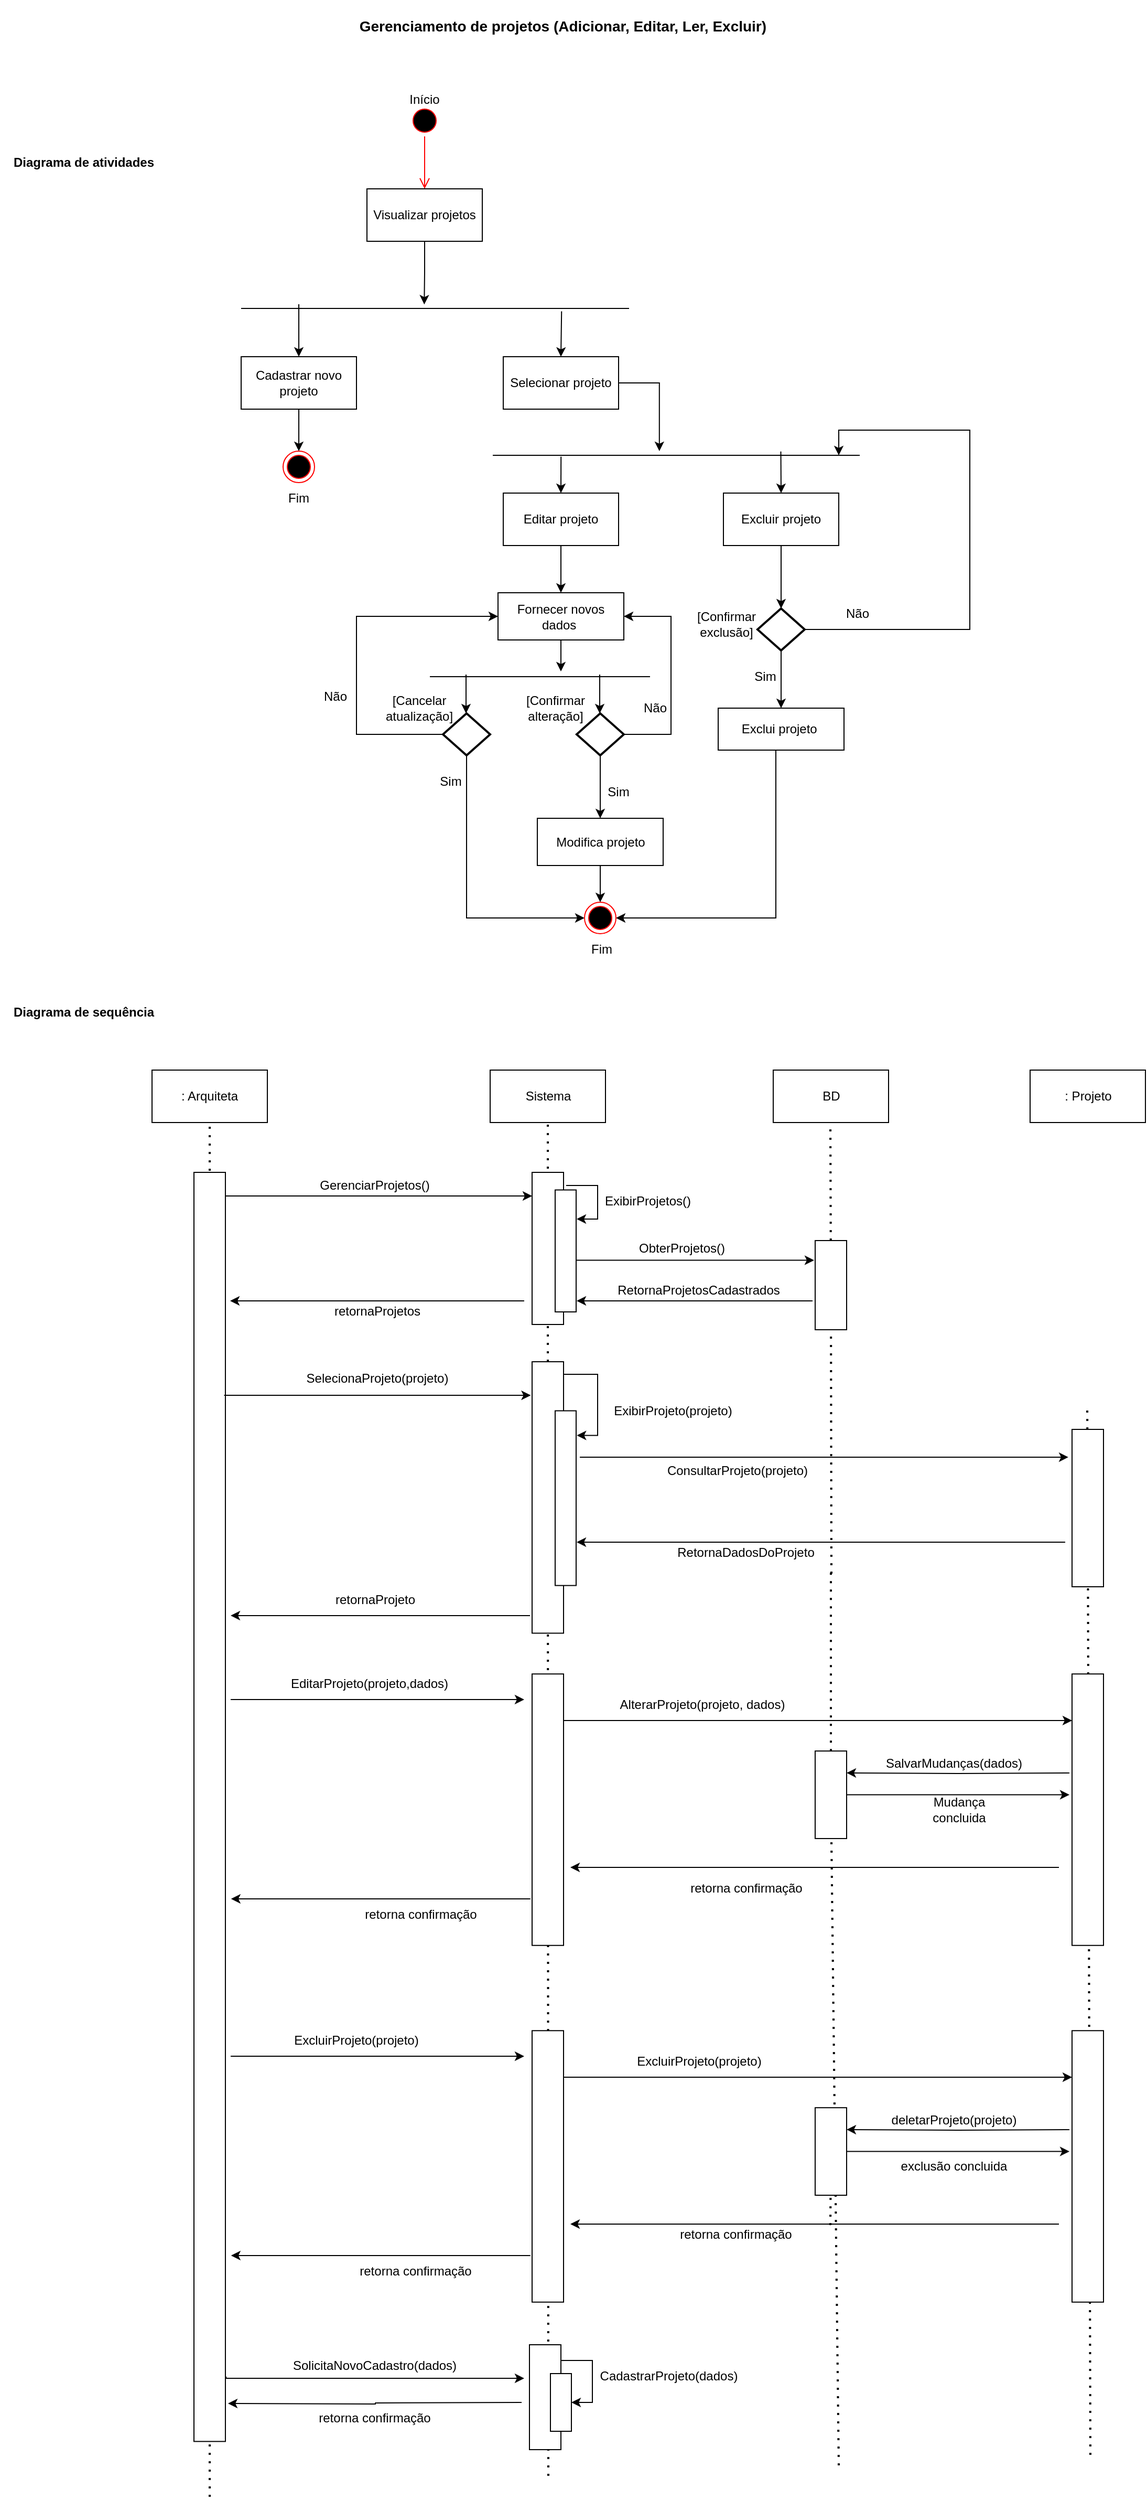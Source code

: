 <mxfile version="21.8.0" type="github">
  <diagram name="Página-1" id="0OrhTxynxeyhdzPTiHgk">
    <mxGraphModel dx="2345" dy="1807" grid="1" gridSize="10" guides="1" tooltips="1" connect="1" arrows="1" fold="1" page="1" pageScale="1" pageWidth="827" pageHeight="1169" math="0" shadow="0">
      <root>
        <mxCell id="0" />
        <mxCell id="1" parent="0" />
        <mxCell id="1SbvGJPnJb_08BsddUQM-1" value="&lt;b&gt;&lt;font style=&quot;font-size: 14px;&quot;&gt;&amp;nbsp;Gerenciamento de projetos (Adicionar, Editar, Ler, Excluir)&lt;/font&gt;&lt;/b&gt;" style="text;html=1;strokeColor=none;fillColor=none;align=center;verticalAlign=middle;whiteSpace=wrap;rounded=0;" vertex="1" parent="1">
          <mxGeometry x="155" y="-130" width="440" height="50" as="geometry" />
        </mxCell>
        <mxCell id="1SbvGJPnJb_08BsddUQM-2" value="" style="ellipse;html=1;shape=startState;fillColor=#000000;strokeColor=#ff0000;" vertex="1" parent="1">
          <mxGeometry x="230" y="-30" width="30" height="30" as="geometry" />
        </mxCell>
        <mxCell id="1SbvGJPnJb_08BsddUQM-3" value="" style="edgeStyle=orthogonalEdgeStyle;html=1;verticalAlign=bottom;endArrow=open;endSize=8;strokeColor=#ff0000;rounded=0;entryX=0.5;entryY=0;entryDx=0;entryDy=0;" edge="1" source="1SbvGJPnJb_08BsddUQM-2" parent="1" target="1SbvGJPnJb_08BsddUQM-90">
          <mxGeometry relative="1" as="geometry">
            <mxPoint x="245" y="150" as="targetPoint" />
          </mxGeometry>
        </mxCell>
        <mxCell id="1SbvGJPnJb_08BsddUQM-86" style="edgeStyle=orthogonalEdgeStyle;rounded=0;orthogonalLoop=1;jettySize=auto;html=1;" edge="1" parent="1" source="1SbvGJPnJb_08BsddUQM-5" target="1SbvGJPnJb_08BsddUQM-84">
          <mxGeometry relative="1" as="geometry" />
        </mxCell>
        <mxCell id="1SbvGJPnJb_08BsddUQM-5" value="Cadastrar novo projeto" style="html=1;whiteSpace=wrap;" vertex="1" parent="1">
          <mxGeometry x="70" y="210" width="110" height="50" as="geometry" />
        </mxCell>
        <mxCell id="1SbvGJPnJb_08BsddUQM-6" value="Editar projeto" style="html=1;whiteSpace=wrap;" vertex="1" parent="1">
          <mxGeometry x="320" y="340" width="110" height="50" as="geometry" />
        </mxCell>
        <mxCell id="1SbvGJPnJb_08BsddUQM-7" value="Selecionar projeto" style="html=1;whiteSpace=wrap;" vertex="1" parent="1">
          <mxGeometry x="320" y="210" width="110" height="50" as="geometry" />
        </mxCell>
        <mxCell id="1SbvGJPnJb_08BsddUQM-8" value="Excluir projeto" style="html=1;whiteSpace=wrap;" vertex="1" parent="1">
          <mxGeometry x="530" y="340" width="110" height="50" as="geometry" />
        </mxCell>
        <mxCell id="1SbvGJPnJb_08BsddUQM-9" value="" style="line;strokeWidth=1;fillColor=none;align=left;verticalAlign=middle;spacingTop=-1;spacingLeft=3;spacingRight=3;rotatable=0;labelPosition=right;points=[];portConstraint=eastwest;strokeColor=inherit;" vertex="1" parent="1">
          <mxGeometry x="70" y="160" width="370" height="8" as="geometry" />
        </mxCell>
        <mxCell id="1SbvGJPnJb_08BsddUQM-10" value="" style="endArrow=classic;html=1;rounded=0;entryX=0.5;entryY=0;entryDx=0;entryDy=0;" edge="1" parent="1" target="1SbvGJPnJb_08BsddUQM-5">
          <mxGeometry width="50" height="50" relative="1" as="geometry">
            <mxPoint x="125" y="160" as="sourcePoint" />
            <mxPoint x="70" y="230" as="targetPoint" />
          </mxGeometry>
        </mxCell>
        <mxCell id="1SbvGJPnJb_08BsddUQM-12" value="" style="endArrow=classic;html=1;rounded=0;exitX=0.826;exitY=0.85;exitDx=0;exitDy=0;exitPerimeter=0;entryX=0.5;entryY=0;entryDx=0;entryDy=0;" edge="1" parent="1" source="1SbvGJPnJb_08BsddUQM-9" target="1SbvGJPnJb_08BsddUQM-7">
          <mxGeometry width="50" height="50" relative="1" as="geometry">
            <mxPoint x="374.5" y="160" as="sourcePoint" />
            <mxPoint x="375" y="220" as="targetPoint" />
          </mxGeometry>
        </mxCell>
        <mxCell id="1SbvGJPnJb_08BsddUQM-13" value="Início" style="text;html=1;strokeColor=none;fillColor=none;align=center;verticalAlign=middle;whiteSpace=wrap;rounded=0;" vertex="1" parent="1">
          <mxGeometry x="215" y="-50" width="60" height="30" as="geometry" />
        </mxCell>
        <mxCell id="1SbvGJPnJb_08BsddUQM-15" value="" style="line;strokeWidth=1;fillColor=none;align=left;verticalAlign=middle;spacingTop=-1;spacingLeft=3;spacingRight=3;rotatable=0;labelPosition=right;points=[];portConstraint=eastwest;strokeColor=inherit;" vertex="1" parent="1">
          <mxGeometry x="310" y="300" width="350" height="8" as="geometry" />
        </mxCell>
        <mxCell id="1SbvGJPnJb_08BsddUQM-18" value="" style="endArrow=classic;html=1;rounded=0;entryX=0.5;entryY=0;entryDx=0;entryDy=0;exitX=0.186;exitY=0.65;exitDx=0;exitDy=0;exitPerimeter=0;" edge="1" parent="1" source="1SbvGJPnJb_08BsddUQM-15" target="1SbvGJPnJb_08BsddUQM-6">
          <mxGeometry width="50" height="50" relative="1" as="geometry">
            <mxPoint x="375" y="310" as="sourcePoint" />
            <mxPoint x="374.5" y="358" as="targetPoint" />
          </mxGeometry>
        </mxCell>
        <mxCell id="1SbvGJPnJb_08BsddUQM-19" value="" style="endArrow=classic;html=1;rounded=0;entryX=0.5;entryY=0;entryDx=0;entryDy=0;exitX=0.785;exitY=0.05;exitDx=0;exitDy=0;exitPerimeter=0;" edge="1" parent="1" source="1SbvGJPnJb_08BsddUQM-15" target="1SbvGJPnJb_08BsddUQM-8">
          <mxGeometry width="50" height="50" relative="1" as="geometry">
            <mxPoint x="584.5" y="308" as="sourcePoint" />
            <mxPoint x="584.5" y="358" as="targetPoint" />
          </mxGeometry>
        </mxCell>
        <mxCell id="1SbvGJPnJb_08BsddUQM-21" style="edgeStyle=orthogonalEdgeStyle;rounded=0;orthogonalLoop=1;jettySize=auto;html=1;entryX=0.454;entryY=0;entryDx=0;entryDy=0;entryPerimeter=0;exitX=1;exitY=0.5;exitDx=0;exitDy=0;" edge="1" parent="1" source="1SbvGJPnJb_08BsddUQM-7" target="1SbvGJPnJb_08BsddUQM-15">
          <mxGeometry relative="1" as="geometry" />
        </mxCell>
        <mxCell id="1SbvGJPnJb_08BsddUQM-22" value="" style="strokeWidth=2;html=1;shape=mxgraph.flowchart.decision;whiteSpace=wrap;" vertex="1" parent="1">
          <mxGeometry x="562.5" y="450" width="45" height="40" as="geometry" />
        </mxCell>
        <mxCell id="1SbvGJPnJb_08BsddUQM-23" value="[Confirmar exclusão]" style="text;html=1;strokeColor=none;fillColor=none;align=center;verticalAlign=middle;whiteSpace=wrap;rounded=0;" vertex="1" parent="1">
          <mxGeometry x="502.5" y="450" width="60" height="30" as="geometry" />
        </mxCell>
        <mxCell id="1SbvGJPnJb_08BsddUQM-24" style="edgeStyle=orthogonalEdgeStyle;rounded=0;orthogonalLoop=1;jettySize=auto;html=1;entryX=0.5;entryY=0;entryDx=0;entryDy=0;entryPerimeter=0;" edge="1" parent="1" source="1SbvGJPnJb_08BsddUQM-8" target="1SbvGJPnJb_08BsddUQM-22">
          <mxGeometry relative="1" as="geometry" />
        </mxCell>
        <mxCell id="1SbvGJPnJb_08BsddUQM-83" style="edgeStyle=orthogonalEdgeStyle;rounded=0;orthogonalLoop=1;jettySize=auto;html=1;entryX=1;entryY=0.5;entryDx=0;entryDy=0;" edge="1" parent="1" source="1SbvGJPnJb_08BsddUQM-25" target="1SbvGJPnJb_08BsddUQM-78">
          <mxGeometry relative="1" as="geometry">
            <mxPoint x="585" y="620" as="targetPoint" />
            <Array as="points">
              <mxPoint x="580" y="745" />
            </Array>
          </mxGeometry>
        </mxCell>
        <mxCell id="1SbvGJPnJb_08BsddUQM-25" value="Exclui projeto&amp;nbsp;" style="rounded=0;whiteSpace=wrap;html=1;" vertex="1" parent="1">
          <mxGeometry x="525" y="545" width="120" height="40" as="geometry" />
        </mxCell>
        <mxCell id="1SbvGJPnJb_08BsddUQM-26" style="edgeStyle=orthogonalEdgeStyle;rounded=0;orthogonalLoop=1;jettySize=auto;html=1;entryX=0.5;entryY=0;entryDx=0;entryDy=0;" edge="1" parent="1" source="1SbvGJPnJb_08BsddUQM-22" target="1SbvGJPnJb_08BsddUQM-25">
          <mxGeometry relative="1" as="geometry" />
        </mxCell>
        <mxCell id="1SbvGJPnJb_08BsddUQM-30" value="Sim" style="text;html=1;strokeColor=none;fillColor=none;align=center;verticalAlign=middle;whiteSpace=wrap;rounded=0;" vertex="1" parent="1">
          <mxGeometry x="540" y="500" width="60" height="30" as="geometry" />
        </mxCell>
        <mxCell id="1SbvGJPnJb_08BsddUQM-32" style="edgeStyle=orthogonalEdgeStyle;rounded=0;orthogonalLoop=1;jettySize=auto;html=1;exitX=1;exitY=0.5;exitDx=0;exitDy=0;exitPerimeter=0;" edge="1" parent="1" source="1SbvGJPnJb_08BsddUQM-22">
          <mxGeometry relative="1" as="geometry">
            <mxPoint x="640" y="304" as="targetPoint" />
            <Array as="points">
              <mxPoint x="765" y="470" />
              <mxPoint x="765" y="280" />
              <mxPoint x="640" y="280" />
            </Array>
          </mxGeometry>
        </mxCell>
        <mxCell id="1SbvGJPnJb_08BsddUQM-33" value="Não" style="text;html=1;strokeColor=none;fillColor=none;align=center;verticalAlign=middle;whiteSpace=wrap;rounded=0;" vertex="1" parent="1">
          <mxGeometry x="627.5" y="440" width="60" height="30" as="geometry" />
        </mxCell>
        <mxCell id="1SbvGJPnJb_08BsddUQM-63" style="edgeStyle=orthogonalEdgeStyle;rounded=0;orthogonalLoop=1;jettySize=auto;html=1;" edge="1" parent="1" source="1SbvGJPnJb_08BsddUQM-35">
          <mxGeometry relative="1" as="geometry">
            <mxPoint x="375" y="510" as="targetPoint" />
          </mxGeometry>
        </mxCell>
        <mxCell id="1SbvGJPnJb_08BsddUQM-35" value="Fornecer novos dados&amp;nbsp;" style="rounded=0;whiteSpace=wrap;html=1;" vertex="1" parent="1">
          <mxGeometry x="315" y="435" width="120" height="45" as="geometry" />
        </mxCell>
        <mxCell id="1SbvGJPnJb_08BsddUQM-36" style="edgeStyle=orthogonalEdgeStyle;rounded=0;orthogonalLoop=1;jettySize=auto;html=1;" edge="1" parent="1" source="1SbvGJPnJb_08BsddUQM-6" target="1SbvGJPnJb_08BsddUQM-35">
          <mxGeometry relative="1" as="geometry" />
        </mxCell>
        <mxCell id="1SbvGJPnJb_08BsddUQM-80" style="edgeStyle=orthogonalEdgeStyle;rounded=0;orthogonalLoop=1;jettySize=auto;html=1;entryX=0.5;entryY=0;entryDx=0;entryDy=0;" edge="1" parent="1" source="1SbvGJPnJb_08BsddUQM-39" target="1SbvGJPnJb_08BsddUQM-78">
          <mxGeometry relative="1" as="geometry" />
        </mxCell>
        <mxCell id="1SbvGJPnJb_08BsddUQM-39" value="Modifica projeto" style="rounded=0;whiteSpace=wrap;html=1;" vertex="1" parent="1">
          <mxGeometry x="352.5" y="650" width="120" height="45" as="geometry" />
        </mxCell>
        <mxCell id="1SbvGJPnJb_08BsddUQM-71" style="edgeStyle=orthogonalEdgeStyle;rounded=0;orthogonalLoop=1;jettySize=auto;html=1;entryX=0.5;entryY=0;entryDx=0;entryDy=0;" edge="1" parent="1" source="1SbvGJPnJb_08BsddUQM-40" target="1SbvGJPnJb_08BsddUQM-39">
          <mxGeometry relative="1" as="geometry" />
        </mxCell>
        <mxCell id="1SbvGJPnJb_08BsddUQM-72" style="edgeStyle=orthogonalEdgeStyle;rounded=0;orthogonalLoop=1;jettySize=auto;html=1;entryX=1;entryY=0.5;entryDx=0;entryDy=0;" edge="1" parent="1" source="1SbvGJPnJb_08BsddUQM-40" target="1SbvGJPnJb_08BsddUQM-35">
          <mxGeometry relative="1" as="geometry">
            <Array as="points">
              <mxPoint x="480" y="570" />
              <mxPoint x="480" y="458" />
            </Array>
          </mxGeometry>
        </mxCell>
        <mxCell id="1SbvGJPnJb_08BsddUQM-40" value="" style="strokeWidth=2;html=1;shape=mxgraph.flowchart.decision;whiteSpace=wrap;" vertex="1" parent="1">
          <mxGeometry x="390" y="550" width="45" height="40" as="geometry" />
        </mxCell>
        <mxCell id="1SbvGJPnJb_08BsddUQM-43" value="[Confirmar alteração]" style="text;html=1;strokeColor=none;fillColor=none;align=center;verticalAlign=middle;whiteSpace=wrap;rounded=0;" vertex="1" parent="1">
          <mxGeometry x="340" y="530" width="60" height="30" as="geometry" />
        </mxCell>
        <mxCell id="1SbvGJPnJb_08BsddUQM-47" value="Sim" style="text;html=1;strokeColor=none;fillColor=none;align=center;verticalAlign=middle;whiteSpace=wrap;rounded=0;" vertex="1" parent="1">
          <mxGeometry x="400" y="610" width="60" height="30" as="geometry" />
        </mxCell>
        <mxCell id="1SbvGJPnJb_08BsddUQM-68" style="edgeStyle=orthogonalEdgeStyle;rounded=0;orthogonalLoop=1;jettySize=auto;html=1;entryX=0;entryY=0.5;entryDx=0;entryDy=0;" edge="1" parent="1" source="1SbvGJPnJb_08BsddUQM-50" target="1SbvGJPnJb_08BsddUQM-35">
          <mxGeometry relative="1" as="geometry">
            <Array as="points">
              <mxPoint x="180" y="570" />
              <mxPoint x="180" y="458" />
            </Array>
          </mxGeometry>
        </mxCell>
        <mxCell id="1SbvGJPnJb_08BsddUQM-75" style="edgeStyle=orthogonalEdgeStyle;rounded=0;orthogonalLoop=1;jettySize=auto;html=1;entryX=0;entryY=0.5;entryDx=0;entryDy=0;" edge="1" parent="1" source="1SbvGJPnJb_08BsddUQM-50" target="1SbvGJPnJb_08BsddUQM-78">
          <mxGeometry relative="1" as="geometry">
            <mxPoint x="285" y="650" as="targetPoint" />
            <Array as="points">
              <mxPoint x="285" y="745" />
            </Array>
          </mxGeometry>
        </mxCell>
        <mxCell id="1SbvGJPnJb_08BsddUQM-50" value="" style="strokeWidth=2;html=1;shape=mxgraph.flowchart.decision;whiteSpace=wrap;" vertex="1" parent="1">
          <mxGeometry x="262.5" y="550" width="45" height="40" as="geometry" />
        </mxCell>
        <mxCell id="1SbvGJPnJb_08BsddUQM-51" value="[Cancelar atualização]" style="text;html=1;strokeColor=none;fillColor=none;align=center;verticalAlign=middle;whiteSpace=wrap;rounded=0;" vertex="1" parent="1">
          <mxGeometry x="210" y="530" width="60" height="30" as="geometry" />
        </mxCell>
        <mxCell id="1SbvGJPnJb_08BsddUQM-58" value="Não" style="text;html=1;strokeColor=none;fillColor=none;align=center;verticalAlign=middle;whiteSpace=wrap;rounded=0;" vertex="1" parent="1">
          <mxGeometry x="130" y="519" width="60" height="30" as="geometry" />
        </mxCell>
        <mxCell id="1SbvGJPnJb_08BsddUQM-60" value="Sim" style="text;html=1;strokeColor=none;fillColor=none;align=center;verticalAlign=middle;whiteSpace=wrap;rounded=0;" vertex="1" parent="1">
          <mxGeometry x="240" y="600" width="60" height="30" as="geometry" />
        </mxCell>
        <mxCell id="1SbvGJPnJb_08BsddUQM-61" value="" style="line;strokeWidth=1;fillColor=none;align=left;verticalAlign=middle;spacingTop=-1;spacingLeft=3;spacingRight=3;rotatable=0;labelPosition=right;points=[];portConstraint=eastwest;strokeColor=inherit;" vertex="1" parent="1">
          <mxGeometry x="250" y="511" width="210" height="8" as="geometry" />
        </mxCell>
        <mxCell id="1SbvGJPnJb_08BsddUQM-66" value="" style="endArrow=classic;html=1;rounded=0;entryX=0.5;entryY=0;entryDx=0;entryDy=0;exitX=0.237;exitY=0.35;exitDx=0;exitDy=0;exitPerimeter=0;" edge="1" parent="1">
          <mxGeometry width="50" height="50" relative="1" as="geometry">
            <mxPoint x="284.5" y="513" as="sourcePoint" />
            <mxPoint x="284.5" y="550" as="targetPoint" />
          </mxGeometry>
        </mxCell>
        <mxCell id="1SbvGJPnJb_08BsddUQM-67" value="" style="endArrow=classic;html=1;rounded=0;entryX=0.5;entryY=0;entryDx=0;entryDy=0;exitX=0.237;exitY=0.35;exitDx=0;exitDy=0;exitPerimeter=0;" edge="1" parent="1">
          <mxGeometry width="50" height="50" relative="1" as="geometry">
            <mxPoint x="412" y="513" as="sourcePoint" />
            <mxPoint x="412" y="550" as="targetPoint" />
          </mxGeometry>
        </mxCell>
        <mxCell id="1SbvGJPnJb_08BsddUQM-73" value="Não" style="text;html=1;strokeColor=none;fillColor=none;align=center;verticalAlign=middle;whiteSpace=wrap;rounded=0;" vertex="1" parent="1">
          <mxGeometry x="435" y="530" width="60" height="30" as="geometry" />
        </mxCell>
        <mxCell id="1SbvGJPnJb_08BsddUQM-78" value="" style="ellipse;html=1;shape=endState;fillColor=#000000;strokeColor=#ff0000;" vertex="1" parent="1">
          <mxGeometry x="397.5" y="730" width="30" height="30" as="geometry" />
        </mxCell>
        <mxCell id="1SbvGJPnJb_08BsddUQM-79" value="Fim" style="text;html=1;strokeColor=none;fillColor=none;align=center;verticalAlign=middle;whiteSpace=wrap;rounded=0;" vertex="1" parent="1">
          <mxGeometry x="384" y="760" width="60" height="30" as="geometry" />
        </mxCell>
        <mxCell id="1SbvGJPnJb_08BsddUQM-84" value="" style="ellipse;html=1;shape=endState;fillColor=#000000;strokeColor=#ff0000;" vertex="1" parent="1">
          <mxGeometry x="110" y="300" width="30" height="30" as="geometry" />
        </mxCell>
        <mxCell id="1SbvGJPnJb_08BsddUQM-85" value="Fim" style="text;html=1;strokeColor=none;fillColor=none;align=center;verticalAlign=middle;whiteSpace=wrap;rounded=0;" vertex="1" parent="1">
          <mxGeometry x="95" y="330" width="60" height="30" as="geometry" />
        </mxCell>
        <mxCell id="1SbvGJPnJb_08BsddUQM-88" value="&lt;b&gt;Diagrama de atividades&lt;/b&gt;" style="text;html=1;strokeColor=none;fillColor=none;align=center;verticalAlign=middle;whiteSpace=wrap;rounded=0;shadow=0;border-color:black;" vertex="1" parent="1">
          <mxGeometry x="-160" width="160" height="50" as="geometry" />
        </mxCell>
        <mxCell id="1SbvGJPnJb_08BsddUQM-89" value="&lt;b&gt;Diagrama de sequência&lt;/b&gt;" style="text;html=1;strokeColor=none;fillColor=none;align=center;verticalAlign=middle;whiteSpace=wrap;rounded=0;" vertex="1" parent="1">
          <mxGeometry x="-160" y="810" width="160" height="50" as="geometry" />
        </mxCell>
        <mxCell id="1SbvGJPnJb_08BsddUQM-90" value="Visualizar projetos" style="html=1;whiteSpace=wrap;" vertex="1" parent="1">
          <mxGeometry x="190" y="50" width="110" height="50" as="geometry" />
        </mxCell>
        <mxCell id="1SbvGJPnJb_08BsddUQM-92" style="edgeStyle=orthogonalEdgeStyle;rounded=0;orthogonalLoop=1;jettySize=auto;html=1;entryX=0.472;entryY=0.025;entryDx=0;entryDy=0;entryPerimeter=0;" edge="1" parent="1" source="1SbvGJPnJb_08BsddUQM-90" target="1SbvGJPnJb_08BsddUQM-9">
          <mxGeometry relative="1" as="geometry" />
        </mxCell>
        <mxCell id="1SbvGJPnJb_08BsddUQM-93" value=": Arquiteta" style="html=1;whiteSpace=wrap;" vertex="1" parent="1">
          <mxGeometry x="-15" y="890" width="110" height="50" as="geometry" />
        </mxCell>
        <mxCell id="1SbvGJPnJb_08BsddUQM-94" value=": Projeto" style="html=1;whiteSpace=wrap;" vertex="1" parent="1">
          <mxGeometry x="822.5" y="890" width="110" height="50" as="geometry" />
        </mxCell>
        <mxCell id="1SbvGJPnJb_08BsddUQM-95" value="BD" style="html=1;whiteSpace=wrap;" vertex="1" parent="1">
          <mxGeometry x="577.5" y="890" width="110" height="50" as="geometry" />
        </mxCell>
        <mxCell id="1SbvGJPnJb_08BsddUQM-96" value="" style="endArrow=none;dashed=1;html=1;dashPattern=1 3;strokeWidth=2;rounded=0;entryX=0.5;entryY=1;entryDx=0;entryDy=0;" edge="1" parent="1" target="1SbvGJPnJb_08BsddUQM-93">
          <mxGeometry width="50" height="50" relative="1" as="geometry">
            <mxPoint x="40" y="2250" as="sourcePoint" />
            <mxPoint x="60" y="1000" as="targetPoint" />
          </mxGeometry>
        </mxCell>
        <mxCell id="1SbvGJPnJb_08BsddUQM-97" value="" style="endArrow=none;dashed=1;html=1;dashPattern=1 3;strokeWidth=2;rounded=0;" edge="1" parent="1" source="1SbvGJPnJb_08BsddUQM-121">
          <mxGeometry width="50" height="50" relative="1" as="geometry">
            <mxPoint x="877" y="1651" as="sourcePoint" />
            <mxPoint x="877" y="1210" as="targetPoint" />
          </mxGeometry>
        </mxCell>
        <mxCell id="1SbvGJPnJb_08BsddUQM-98" value="" style="endArrow=none;dashed=1;html=1;dashPattern=1 3;strokeWidth=2;rounded=0;entryX=0.5;entryY=1;entryDx=0;entryDy=0;" edge="1" parent="1" source="1SbvGJPnJb_08BsddUQM-101">
          <mxGeometry width="50" height="50" relative="1" as="geometry">
            <mxPoint x="632" y="1651" as="sourcePoint" />
            <mxPoint x="632" y="940" as="targetPoint" />
          </mxGeometry>
        </mxCell>
        <mxCell id="1SbvGJPnJb_08BsddUQM-241" style="edgeStyle=orthogonalEdgeStyle;rounded=0;orthogonalLoop=1;jettySize=auto;html=1;exitX=0.949;exitY=-0.032;exitDx=0;exitDy=0;exitPerimeter=0;" edge="1" parent="1" source="1SbvGJPnJb_08BsddUQM-99">
          <mxGeometry relative="1" as="geometry">
            <mxPoint x="340" y="2137" as="targetPoint" />
            <Array as="points">
              <mxPoint x="55" y="2137" />
            </Array>
          </mxGeometry>
        </mxCell>
        <mxCell id="1SbvGJPnJb_08BsddUQM-99" value="" style="rounded=0;whiteSpace=wrap;html=1;rotation=90;" vertex="1" parent="1">
          <mxGeometry x="-564.86" y="1577.35" width="1209.7" height="30" as="geometry" />
        </mxCell>
        <mxCell id="1SbvGJPnJb_08BsddUQM-102" value="" style="endArrow=none;dashed=1;html=1;dashPattern=1 3;strokeWidth=2;rounded=0;entryX=0.5;entryY=1;entryDx=0;entryDy=0;" edge="1" parent="1" source="1SbvGJPnJb_08BsddUQM-144">
          <mxGeometry width="50" height="50" relative="1" as="geometry">
            <mxPoint x="362.5" y="1651" as="sourcePoint" />
            <mxPoint x="362.5" y="940" as="targetPoint" />
          </mxGeometry>
        </mxCell>
        <mxCell id="1SbvGJPnJb_08BsddUQM-170" style="edgeStyle=orthogonalEdgeStyle;rounded=0;orthogonalLoop=1;jettySize=auto;html=1;" edge="1" parent="1">
          <mxGeometry relative="1" as="geometry">
            <mxPoint x="380" y="1000" as="sourcePoint" />
            <mxPoint x="390" y="1032" as="targetPoint" />
            <Array as="points">
              <mxPoint x="410" y="1000" />
              <mxPoint x="410" y="1032" />
            </Array>
          </mxGeometry>
        </mxCell>
        <mxCell id="1SbvGJPnJb_08BsddUQM-103" value="" style="rounded=0;whiteSpace=wrap;html=1;rotation=90;" vertex="1" parent="1">
          <mxGeometry x="290" y="1045" width="145" height="30" as="geometry" />
        </mxCell>
        <mxCell id="1SbvGJPnJb_08BsddUQM-104" value="Sistema" style="html=1;whiteSpace=wrap;" vertex="1" parent="1">
          <mxGeometry x="307.5" y="890" width="110" height="50" as="geometry" />
        </mxCell>
        <mxCell id="1SbvGJPnJb_08BsddUQM-105" value="" style="endArrow=classic;html=1;rounded=0;" edge="1" parent="1">
          <mxGeometry width="50" height="50" relative="1" as="geometry">
            <mxPoint x="55" y="1010" as="sourcePoint" />
            <mxPoint x="347.5" y="1010" as="targetPoint" />
          </mxGeometry>
        </mxCell>
        <mxCell id="1SbvGJPnJb_08BsddUQM-106" value="GerenciarProjetos()" style="text;html=1;strokeColor=none;fillColor=none;align=center;verticalAlign=middle;whiteSpace=wrap;rounded=0;" vertex="1" parent="1">
          <mxGeometry x="135" y="990" width="125" height="20" as="geometry" />
        </mxCell>
        <mxCell id="1SbvGJPnJb_08BsddUQM-107" value="" style="endArrow=none;dashed=1;html=1;dashPattern=1 3;strokeWidth=2;rounded=0;" edge="1" parent="1" target="1SbvGJPnJb_08BsddUQM-101">
          <mxGeometry width="50" height="50" relative="1" as="geometry">
            <mxPoint x="633" y="1370" as="sourcePoint" />
            <mxPoint x="632" y="940" as="targetPoint" />
          </mxGeometry>
        </mxCell>
        <mxCell id="1SbvGJPnJb_08BsddUQM-101" value="" style="rounded=0;whiteSpace=wrap;html=1;rotation=90;" vertex="1" parent="1">
          <mxGeometry x="590" y="1080" width="85" height="30" as="geometry" />
        </mxCell>
        <mxCell id="1SbvGJPnJb_08BsddUQM-108" value="" style="endArrow=classic;html=1;rounded=0;" edge="1" parent="1">
          <mxGeometry width="50" height="50" relative="1" as="geometry">
            <mxPoint x="384" y="1071.25" as="sourcePoint" />
            <mxPoint x="616.5" y="1071.25" as="targetPoint" />
          </mxGeometry>
        </mxCell>
        <mxCell id="1SbvGJPnJb_08BsddUQM-109" value="ObterProjetos()" style="text;html=1;strokeColor=none;fillColor=none;align=center;verticalAlign=middle;whiteSpace=wrap;rounded=0;" vertex="1" parent="1">
          <mxGeometry x="427.5" y="1050" width="125" height="20" as="geometry" />
        </mxCell>
        <mxCell id="1SbvGJPnJb_08BsddUQM-110" value="" style="endArrow=classic;html=1;rounded=0;" edge="1" parent="1">
          <mxGeometry width="50" height="50" relative="1" as="geometry">
            <mxPoint x="615" y="1110" as="sourcePoint" />
            <mxPoint x="390" y="1110" as="targetPoint" />
          </mxGeometry>
        </mxCell>
        <mxCell id="1SbvGJPnJb_08BsddUQM-111" value="retornaProjetos" style="text;html=1;strokeColor=none;fillColor=none;align=center;verticalAlign=middle;whiteSpace=wrap;rounded=0;" vertex="1" parent="1">
          <mxGeometry x="110" y="1110" width="180" height="20" as="geometry" />
        </mxCell>
        <mxCell id="1SbvGJPnJb_08BsddUQM-112" value="RetornaProjetosCadastrados" style="text;html=1;strokeColor=none;fillColor=none;align=center;verticalAlign=middle;whiteSpace=wrap;rounded=0;" vertex="1" parent="1">
          <mxGeometry x="444" y="1090" width="125" height="20" as="geometry" />
        </mxCell>
        <mxCell id="1SbvGJPnJb_08BsddUQM-113" value="" style="endArrow=classic;html=1;rounded=0;" edge="1" parent="1">
          <mxGeometry width="50" height="50" relative="1" as="geometry">
            <mxPoint x="340" y="1110" as="sourcePoint" />
            <mxPoint x="59.5" y="1110" as="targetPoint" />
          </mxGeometry>
        </mxCell>
        <mxCell id="1SbvGJPnJb_08BsddUQM-114" value="" style="endArrow=classic;html=1;rounded=0;" edge="1" parent="1">
          <mxGeometry width="50" height="50" relative="1" as="geometry">
            <mxPoint x="53.75" y="1200" as="sourcePoint" />
            <mxPoint x="346.25" y="1200" as="targetPoint" />
          </mxGeometry>
        </mxCell>
        <mxCell id="1SbvGJPnJb_08BsddUQM-115" value="SelecionaProjeto(projeto)" style="text;html=1;strokeColor=none;fillColor=none;align=center;verticalAlign=middle;whiteSpace=wrap;rounded=0;" vertex="1" parent="1">
          <mxGeometry x="170" y="1169" width="60" height="30" as="geometry" />
        </mxCell>
        <mxCell id="1SbvGJPnJb_08BsddUQM-116" value="" style="endArrow=classic;html=1;rounded=0;" edge="1" parent="1">
          <mxGeometry width="50" height="50" relative="1" as="geometry">
            <mxPoint x="393" y="1258.95" as="sourcePoint" />
            <mxPoint x="859" y="1258.95" as="targetPoint" />
          </mxGeometry>
        </mxCell>
        <mxCell id="1SbvGJPnJb_08BsddUQM-122" value="" style="endArrow=none;dashed=1;html=1;dashPattern=1 3;strokeWidth=2;rounded=0;" edge="1" parent="1" target="1SbvGJPnJb_08BsddUQM-121">
          <mxGeometry width="50" height="50" relative="1" as="geometry">
            <mxPoint x="880" y="2210" as="sourcePoint" />
            <mxPoint x="877" y="940" as="targetPoint" />
          </mxGeometry>
        </mxCell>
        <mxCell id="1SbvGJPnJb_08BsddUQM-121" value="" style="rounded=0;whiteSpace=wrap;html=1;rotation=90;" vertex="1" parent="1">
          <mxGeometry x="802.5" y="1292.5" width="150" height="30" as="geometry" />
        </mxCell>
        <mxCell id="1SbvGJPnJb_08BsddUQM-129" value="ConsultarProjeto(projeto)" style="text;html=1;strokeColor=none;fillColor=none;align=center;verticalAlign=middle;whiteSpace=wrap;rounded=0;" vertex="1" parent="1">
          <mxGeometry x="495" y="1262.38" width="97" height="20" as="geometry" />
        </mxCell>
        <mxCell id="1SbvGJPnJb_08BsddUQM-130" value="" style="endArrow=classic;html=1;rounded=0;" edge="1" parent="1">
          <mxGeometry width="50" height="50" relative="1" as="geometry">
            <mxPoint x="856" y="1340" as="sourcePoint" />
            <mxPoint x="390" y="1340" as="targetPoint" />
          </mxGeometry>
        </mxCell>
        <mxCell id="1SbvGJPnJb_08BsddUQM-131" value="RetornaDadosDoProjeto" style="text;html=1;strokeColor=none;fillColor=none;align=center;verticalAlign=middle;whiteSpace=wrap;rounded=0;" vertex="1" parent="1">
          <mxGeometry x="503" y="1340" width="97" height="20" as="geometry" />
        </mxCell>
        <mxCell id="1SbvGJPnJb_08BsddUQM-133" value="" style="endArrow=classic;html=1;rounded=0;" edge="1" parent="1">
          <mxGeometry width="50" height="50" relative="1" as="geometry">
            <mxPoint x="345.5" y="1410" as="sourcePoint" />
            <mxPoint x="60" y="1410" as="targetPoint" />
          </mxGeometry>
        </mxCell>
        <mxCell id="1SbvGJPnJb_08BsddUQM-139" value="" style="rounded=0;whiteSpace=wrap;html=1;rotation=90;" vertex="1" parent="1">
          <mxGeometry x="321.38" y="1052.38" width="116.25" height="20" as="geometry" />
        </mxCell>
        <mxCell id="1SbvGJPnJb_08BsddUQM-141" value="ExibirProjetos()" style="text;html=1;strokeColor=none;fillColor=none;align=center;verticalAlign=middle;whiteSpace=wrap;rounded=0;" vertex="1" parent="1">
          <mxGeometry x="427.5" y="1000" width="60" height="30" as="geometry" />
        </mxCell>
        <mxCell id="1SbvGJPnJb_08BsddUQM-145" value="" style="endArrow=none;dashed=1;html=1;dashPattern=1 3;strokeWidth=2;rounded=0;" edge="1" parent="1" target="1SbvGJPnJb_08BsddUQM-144">
          <mxGeometry width="50" height="50" relative="1" as="geometry">
            <mxPoint x="363" y="2230" as="sourcePoint" />
            <mxPoint x="362.5" y="940" as="targetPoint" />
          </mxGeometry>
        </mxCell>
        <mxCell id="1SbvGJPnJb_08BsddUQM-144" value="" style="rounded=0;whiteSpace=wrap;html=1;rotation=90;" vertex="1" parent="1">
          <mxGeometry x="233.13" y="1282.38" width="258.75" height="30" as="geometry" />
        </mxCell>
        <mxCell id="1SbvGJPnJb_08BsddUQM-147" style="edgeStyle=orthogonalEdgeStyle;rounded=0;orthogonalLoop=1;jettySize=auto;html=1;exitX=0.5;exitY=1;exitDx=0;exitDy=0;" edge="1" parent="1" source="1SbvGJPnJb_08BsddUQM-131" target="1SbvGJPnJb_08BsddUQM-131">
          <mxGeometry relative="1" as="geometry" />
        </mxCell>
        <mxCell id="1SbvGJPnJb_08BsddUQM-154" value="" style="rounded=0;whiteSpace=wrap;html=1;rotation=90;" vertex="1" parent="1">
          <mxGeometry x="296.22" y="1288.03" width="166.56" height="20" as="geometry" />
        </mxCell>
        <mxCell id="1SbvGJPnJb_08BsddUQM-159" value="ExibirProjeto(projeto)" style="text;html=1;strokeColor=none;fillColor=none;align=center;verticalAlign=middle;whiteSpace=wrap;rounded=0;" vertex="1" parent="1">
          <mxGeometry x="422.5" y="1200" width="117.5" height="30" as="geometry" />
        </mxCell>
        <mxCell id="1SbvGJPnJb_08BsddUQM-160" value="retornaProjeto" style="text;html=1;strokeColor=none;fillColor=none;align=center;verticalAlign=middle;whiteSpace=wrap;rounded=0;" vertex="1" parent="1">
          <mxGeometry x="167.5" y="1380" width="60" height="30" as="geometry" />
        </mxCell>
        <mxCell id="1SbvGJPnJb_08BsddUQM-161" style="edgeStyle=orthogonalEdgeStyle;rounded=0;orthogonalLoop=1;jettySize=auto;html=1;entryX=0.141;entryY=-0.033;entryDx=0;entryDy=0;entryPerimeter=0;" edge="1" parent="1" target="1SbvGJPnJb_08BsddUQM-154">
          <mxGeometry relative="1" as="geometry">
            <mxPoint x="380" y="1180" as="sourcePoint" />
            <Array as="points">
              <mxPoint x="378" y="1180" />
              <mxPoint x="410" y="1180" />
              <mxPoint x="410" y="1238" />
            </Array>
          </mxGeometry>
        </mxCell>
        <mxCell id="1SbvGJPnJb_08BsddUQM-163" value="" style="endArrow=none;dashed=1;html=1;dashPattern=1 3;strokeWidth=2;rounded=0;" edge="1" parent="1" source="1SbvGJPnJb_08BsddUQM-185">
          <mxGeometry width="50" height="50" relative="1" as="geometry">
            <mxPoint x="632" y="1651" as="sourcePoint" />
            <mxPoint x="632.498" y="1367.5" as="targetPoint" />
          </mxGeometry>
        </mxCell>
        <mxCell id="1SbvGJPnJb_08BsddUQM-176" value="" style="endArrow=classic;html=1;rounded=0;" edge="1" parent="1">
          <mxGeometry width="50" height="50" relative="1" as="geometry">
            <mxPoint x="60" y="1490" as="sourcePoint" />
            <mxPoint x="340" y="1490" as="targetPoint" />
          </mxGeometry>
        </mxCell>
        <mxCell id="1SbvGJPnJb_08BsddUQM-177" value="EditarProjeto(projeto,dados)" style="text;html=1;strokeColor=none;fillColor=none;align=center;verticalAlign=middle;whiteSpace=wrap;rounded=0;" vertex="1" parent="1">
          <mxGeometry x="155" y="1460" width="75" height="30" as="geometry" />
        </mxCell>
        <mxCell id="1SbvGJPnJb_08BsddUQM-187" style="edgeStyle=orthogonalEdgeStyle;rounded=0;orthogonalLoop=1;jettySize=auto;html=1;exitX=0.25;exitY=0;exitDx=0;exitDy=0;entryX=0.25;entryY=1;entryDx=0;entryDy=0;" edge="1" parent="1">
          <mxGeometry relative="1" as="geometry">
            <mxPoint x="377.505" y="1510.003" as="sourcePoint" />
            <mxPoint x="862.495" y="1510.003" as="targetPoint" />
          </mxGeometry>
        </mxCell>
        <mxCell id="1SbvGJPnJb_08BsddUQM-183" value="" style="rounded=0;whiteSpace=wrap;html=1;rotation=90;" vertex="1" parent="1">
          <mxGeometry x="233.13" y="1580" width="258.75" height="30" as="geometry" />
        </mxCell>
        <mxCell id="1SbvGJPnJb_08BsddUQM-196" style="edgeStyle=orthogonalEdgeStyle;rounded=0;orthogonalLoop=1;jettySize=auto;html=1;entryX=0.25;entryY=0;entryDx=0;entryDy=0;" edge="1" parent="1" target="1SbvGJPnJb_08BsddUQM-185">
          <mxGeometry relative="1" as="geometry">
            <mxPoint x="860" y="1560" as="sourcePoint" />
          </mxGeometry>
        </mxCell>
        <mxCell id="1SbvGJPnJb_08BsddUQM-184" value="" style="rounded=0;whiteSpace=wrap;html=1;rotation=90;" vertex="1" parent="1">
          <mxGeometry x="748.12" y="1580" width="258.75" height="30" as="geometry" />
        </mxCell>
        <mxCell id="1SbvGJPnJb_08BsddUQM-186" value="" style="endArrow=none;dashed=1;html=1;dashPattern=1 3;strokeWidth=2;rounded=0;" edge="1" parent="1" target="1SbvGJPnJb_08BsddUQM-185">
          <mxGeometry width="50" height="50" relative="1" as="geometry">
            <mxPoint x="640" y="2220" as="sourcePoint" />
            <mxPoint x="632" y="1368" as="targetPoint" />
          </mxGeometry>
        </mxCell>
        <mxCell id="1SbvGJPnJb_08BsddUQM-199" style="edgeStyle=orthogonalEdgeStyle;rounded=0;orthogonalLoop=1;jettySize=auto;html=1;" edge="1" parent="1" source="1SbvGJPnJb_08BsddUQM-185">
          <mxGeometry relative="1" as="geometry">
            <mxPoint x="860" y="1580.79" as="targetPoint" />
          </mxGeometry>
        </mxCell>
        <mxCell id="1SbvGJPnJb_08BsddUQM-185" value="" style="rounded=0;whiteSpace=wrap;html=1;rotation=90;" vertex="1" parent="1">
          <mxGeometry x="590.77" y="1565.79" width="83.44" height="30" as="geometry" />
        </mxCell>
        <mxCell id="1SbvGJPnJb_08BsddUQM-189" value="AlterarProjeto(projeto, dados)" style="text;html=1;strokeColor=none;fillColor=none;align=center;verticalAlign=middle;whiteSpace=wrap;rounded=0;" vertex="1" parent="1">
          <mxGeometry x="375" y="1480" width="270" height="30" as="geometry" />
        </mxCell>
        <mxCell id="1SbvGJPnJb_08BsddUQM-197" value="SalvarMudanças(dados)" style="text;html=1;strokeColor=none;fillColor=none;align=center;verticalAlign=middle;whiteSpace=wrap;rounded=0;" vertex="1" parent="1">
          <mxGeometry x="720" y="1535.79" width="60" height="30" as="geometry" />
        </mxCell>
        <mxCell id="1SbvGJPnJb_08BsddUQM-200" value="Mudança concluida" style="text;html=1;strokeColor=none;fillColor=none;align=center;verticalAlign=middle;whiteSpace=wrap;rounded=0;" vertex="1" parent="1">
          <mxGeometry x="710" y="1580" width="90" height="30" as="geometry" />
        </mxCell>
        <mxCell id="1SbvGJPnJb_08BsddUQM-202" value="" style="endArrow=classic;html=1;rounded=0;" edge="1" parent="1">
          <mxGeometry width="50" height="50" relative="1" as="geometry">
            <mxPoint x="850" y="1650" as="sourcePoint" />
            <mxPoint x="384" y="1650" as="targetPoint" />
          </mxGeometry>
        </mxCell>
        <mxCell id="1SbvGJPnJb_08BsddUQM-203" value="retorna confirmação" style="text;html=1;strokeColor=none;fillColor=none;align=center;verticalAlign=middle;whiteSpace=wrap;rounded=0;" vertex="1" parent="1">
          <mxGeometry x="483.5" y="1660" width="136" height="20" as="geometry" />
        </mxCell>
        <mxCell id="1SbvGJPnJb_08BsddUQM-204" value="" style="endArrow=classic;html=1;rounded=0;" edge="1" parent="1">
          <mxGeometry width="50" height="50" relative="1" as="geometry">
            <mxPoint x="345.88" y="1680" as="sourcePoint" />
            <mxPoint x="60.38" y="1680" as="targetPoint" />
          </mxGeometry>
        </mxCell>
        <mxCell id="1SbvGJPnJb_08BsddUQM-205" value="retorna confirmação" style="text;html=1;strokeColor=none;fillColor=none;align=center;verticalAlign=middle;whiteSpace=wrap;rounded=0;" vertex="1" parent="1">
          <mxGeometry x="173.13" y="1680" width="136.87" height="30" as="geometry" />
        </mxCell>
        <mxCell id="1SbvGJPnJb_08BsddUQM-206" value="" style="endArrow=classic;html=1;rounded=0;" edge="1" parent="1">
          <mxGeometry width="50" height="50" relative="1" as="geometry">
            <mxPoint x="60" y="1830" as="sourcePoint" />
            <mxPoint x="340" y="1830" as="targetPoint" />
          </mxGeometry>
        </mxCell>
        <mxCell id="1SbvGJPnJb_08BsddUQM-207" style="edgeStyle=orthogonalEdgeStyle;rounded=0;orthogonalLoop=1;jettySize=auto;html=1;exitX=0.25;exitY=0;exitDx=0;exitDy=0;entryX=0.25;entryY=1;entryDx=0;entryDy=0;" edge="1" parent="1">
          <mxGeometry relative="1" as="geometry">
            <mxPoint x="377.505" y="1850.003" as="sourcePoint" />
            <mxPoint x="862.495" y="1850.003" as="targetPoint" />
          </mxGeometry>
        </mxCell>
        <mxCell id="1SbvGJPnJb_08BsddUQM-208" value="" style="rounded=0;whiteSpace=wrap;html=1;rotation=90;" vertex="1" parent="1">
          <mxGeometry x="233.13" y="1920" width="258.75" height="30" as="geometry" />
        </mxCell>
        <mxCell id="1SbvGJPnJb_08BsddUQM-209" style="edgeStyle=orthogonalEdgeStyle;rounded=0;orthogonalLoop=1;jettySize=auto;html=1;entryX=0.25;entryY=0;entryDx=0;entryDy=0;" edge="1" parent="1" target="1SbvGJPnJb_08BsddUQM-213">
          <mxGeometry relative="1" as="geometry">
            <mxPoint x="860" y="1900" as="sourcePoint" />
          </mxGeometry>
        </mxCell>
        <mxCell id="1SbvGJPnJb_08BsddUQM-210" value="" style="rounded=0;whiteSpace=wrap;html=1;rotation=90;" vertex="1" parent="1">
          <mxGeometry x="748.12" y="1920" width="258.75" height="30" as="geometry" />
        </mxCell>
        <mxCell id="1SbvGJPnJb_08BsddUQM-211" value="" style="endArrow=none;dashed=1;html=1;dashPattern=1 3;strokeWidth=2;rounded=0;" edge="1" parent="1" target="1SbvGJPnJb_08BsddUQM-213">
          <mxGeometry width="50" height="50" relative="1" as="geometry">
            <mxPoint x="632" y="1991" as="sourcePoint" />
            <mxPoint x="632" y="1708" as="targetPoint" />
          </mxGeometry>
        </mxCell>
        <mxCell id="1SbvGJPnJb_08BsddUQM-212" style="edgeStyle=orthogonalEdgeStyle;rounded=0;orthogonalLoop=1;jettySize=auto;html=1;" edge="1" parent="1" source="1SbvGJPnJb_08BsddUQM-213">
          <mxGeometry relative="1" as="geometry">
            <mxPoint x="860" y="1920.79" as="targetPoint" />
          </mxGeometry>
        </mxCell>
        <mxCell id="1SbvGJPnJb_08BsddUQM-213" value="" style="rounded=0;whiteSpace=wrap;html=1;rotation=90;" vertex="1" parent="1">
          <mxGeometry x="590.77" y="1905.79" width="83.44" height="30" as="geometry" />
        </mxCell>
        <mxCell id="1SbvGJPnJb_08BsddUQM-214" value="ExcluirProjeto(projeto)" style="text;html=1;strokeColor=none;fillColor=none;align=center;verticalAlign=middle;whiteSpace=wrap;rounded=0;" vertex="1" parent="1">
          <mxGeometry x="371.5" y="1820" width="270" height="30" as="geometry" />
        </mxCell>
        <mxCell id="1SbvGJPnJb_08BsddUQM-215" value="deletarProjeto(projeto)" style="text;html=1;strokeColor=none;fillColor=none;align=center;verticalAlign=middle;whiteSpace=wrap;rounded=0;" vertex="1" parent="1">
          <mxGeometry x="720" y="1875.79" width="60" height="30" as="geometry" />
        </mxCell>
        <mxCell id="1SbvGJPnJb_08BsddUQM-216" value="exclusão concluida" style="text;html=1;strokeColor=none;fillColor=none;align=center;verticalAlign=middle;whiteSpace=wrap;rounded=0;" vertex="1" parent="1">
          <mxGeometry x="690" y="1925" width="120" height="20" as="geometry" />
        </mxCell>
        <mxCell id="1SbvGJPnJb_08BsddUQM-217" value="" style="endArrow=classic;html=1;rounded=0;" edge="1" parent="1">
          <mxGeometry width="50" height="50" relative="1" as="geometry">
            <mxPoint x="850" y="1990" as="sourcePoint" />
            <mxPoint x="384" y="1990" as="targetPoint" />
          </mxGeometry>
        </mxCell>
        <mxCell id="1SbvGJPnJb_08BsddUQM-218" value="retorna confirmação" style="text;html=1;strokeColor=none;fillColor=none;align=center;verticalAlign=middle;whiteSpace=wrap;rounded=0;" vertex="1" parent="1">
          <mxGeometry x="484" y="1990" width="116" height="20" as="geometry" />
        </mxCell>
        <mxCell id="1SbvGJPnJb_08BsddUQM-219" value="" style="endArrow=classic;html=1;rounded=0;" edge="1" parent="1">
          <mxGeometry width="50" height="50" relative="1" as="geometry">
            <mxPoint x="345.88" y="2020" as="sourcePoint" />
            <mxPoint x="60.38" y="2020" as="targetPoint" />
          </mxGeometry>
        </mxCell>
        <mxCell id="1SbvGJPnJb_08BsddUQM-220" value="retorna confirmação" style="text;html=1;strokeColor=none;fillColor=none;align=center;verticalAlign=middle;whiteSpace=wrap;rounded=0;" vertex="1" parent="1">
          <mxGeometry x="173.13" y="2020" width="126.87" height="30" as="geometry" />
        </mxCell>
        <mxCell id="1SbvGJPnJb_08BsddUQM-222" value="ExcluirProjeto(projeto)" style="text;html=1;strokeColor=none;fillColor=none;align=center;verticalAlign=middle;whiteSpace=wrap;rounded=0;" vertex="1" parent="1">
          <mxGeometry x="150" y="1800" width="60" height="30" as="geometry" />
        </mxCell>
        <mxCell id="1SbvGJPnJb_08BsddUQM-246" style="edgeStyle=orthogonalEdgeStyle;rounded=0;orthogonalLoop=1;jettySize=auto;html=1;exitX=0;exitY=0;exitDx=0;exitDy=0;entryX=0.5;entryY=0;entryDx=0;entryDy=0;" edge="1" parent="1" source="1SbvGJPnJb_08BsddUQM-237" target="1SbvGJPnJb_08BsddUQM-245">
          <mxGeometry relative="1" as="geometry">
            <Array as="points">
              <mxPoint x="375" y="2120" />
              <mxPoint x="405" y="2120" />
              <mxPoint x="405" y="2160" />
            </Array>
          </mxGeometry>
        </mxCell>
        <mxCell id="1SbvGJPnJb_08BsddUQM-237" value="" style="rounded=0;whiteSpace=wrap;html=1;rotation=90;" vertex="1" parent="1">
          <mxGeometry x="310" y="2140" width="99.99" height="30" as="geometry" />
        </mxCell>
        <mxCell id="1SbvGJPnJb_08BsddUQM-239" value="SolicitaNovoCadastro(dados)" style="text;html=1;strokeColor=none;fillColor=none;align=center;verticalAlign=middle;whiteSpace=wrap;rounded=0;" vertex="1" parent="1">
          <mxGeometry x="135" y="2110" width="125" height="30" as="geometry" />
        </mxCell>
        <mxCell id="1SbvGJPnJb_08BsddUQM-243" style="edgeStyle=orthogonalEdgeStyle;rounded=0;orthogonalLoop=1;jettySize=auto;html=1;" edge="1" parent="1">
          <mxGeometry relative="1" as="geometry">
            <mxPoint x="337.5" y="2160" as="sourcePoint" />
            <mxPoint x="57.5" y="2161" as="targetPoint" />
          </mxGeometry>
        </mxCell>
        <mxCell id="1SbvGJPnJb_08BsddUQM-244" value="retorna confirmação" style="text;html=1;strokeColor=none;fillColor=none;align=center;verticalAlign=middle;whiteSpace=wrap;rounded=0;" vertex="1" parent="1">
          <mxGeometry x="135" y="2160" width="125" height="30" as="geometry" />
        </mxCell>
        <mxCell id="1SbvGJPnJb_08BsddUQM-245" value="" style="rounded=0;whiteSpace=wrap;html=1;rotation=90;" vertex="1" parent="1">
          <mxGeometry x="347.5" y="2150" width="55" height="20" as="geometry" />
        </mxCell>
        <mxCell id="1SbvGJPnJb_08BsddUQM-247" value="CadastrarProjeto(dados)" style="text;html=1;strokeColor=none;fillColor=none;align=center;verticalAlign=middle;whiteSpace=wrap;rounded=0;" vertex="1" parent="1">
          <mxGeometry x="409.99" y="2110" width="136" height="50" as="geometry" />
        </mxCell>
      </root>
    </mxGraphModel>
  </diagram>
</mxfile>
